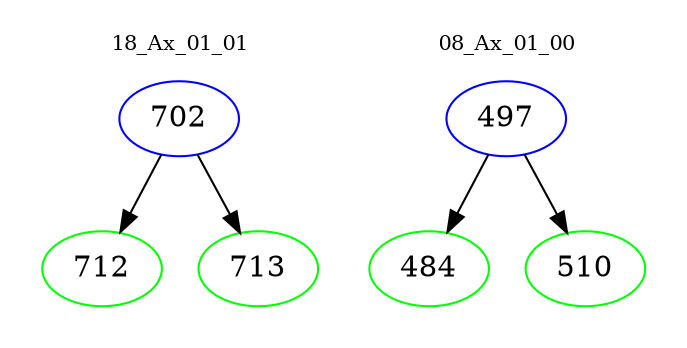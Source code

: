 digraph{
subgraph cluster_0 {
color = white
label = "18_Ax_01_01";
fontsize=10;
T0_702 [label="702", color="blue"]
T0_702 -> T0_712 [color="black"]
T0_712 [label="712", color="green"]
T0_702 -> T0_713 [color="black"]
T0_713 [label="713", color="green"]
}
subgraph cluster_1 {
color = white
label = "08_Ax_01_00";
fontsize=10;
T1_497 [label="497", color="blue"]
T1_497 -> T1_484 [color="black"]
T1_484 [label="484", color="green"]
T1_497 -> T1_510 [color="black"]
T1_510 [label="510", color="green"]
}
}
